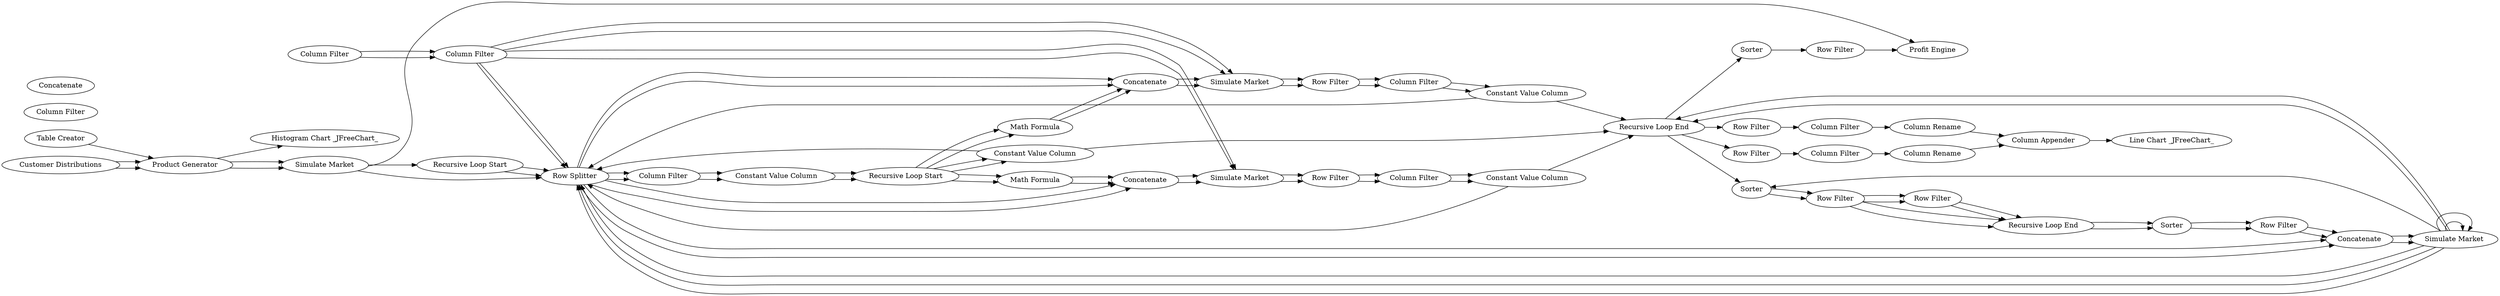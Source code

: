 digraph {
	2 [label="Histogram Chart _JFreeChart_"]
	12 [label="Simulate Market"]
	47 [label="Table Creator"]
	48 [label="Product Generator"]
	50 [label="Customer Distributions"]
	13 [label="Column Filter"]
	15 [label="Math Formula"]
	16 [label="Math Formula"]
	17 [label="Recursive Loop Start"]
	18 [label="Recursive Loop End"]
	19 [label="Simulate Market"]
	20 [label="Simulate Market"]
	22 [label="Column Filter"]
	24 [label="Column Filter"]
	25 [label="Constant Value Column"]
	26 [label="Constant Value Column"]
	27 [label="Constant Value Column"]
	29 [label=Sorter]
	30 [label="Row Filter"]
	31 [label="Row Filter"]
	46 [label="Constant Value Column"]
	51 [label="Row Filter"]
	52 [label="Row Filter"]
	53 [label=Sorter]
	54 [label="Row Filter"]
	55 [label="Row Splitter"]
	56 [label=Concatenate]
	57 [label=Concatenate]
	58 [label=Concatenate]
	59 [label="Simulate Market"]
	60 [label="Column Filter"]
	61 [label="Column Filter"]
	62 [label="Column Filter"]
	63 [label="Integer Input"]
	64 [label="Double Input"]
	65 [label=Concatenate]
	13 [label="Column Filter"]
	15 [label="Math Formula"]
	16 [label="Math Formula"]
	17 [label="Recursive Loop Start"]
	18 [label="Recursive Loop End"]
	19 [label="Simulate Market"]
	20 [label="Simulate Market"]
	22 [label="Column Filter"]
	24 [label="Column Filter"]
	25 [label="Constant Value Column"]
	26 [label="Constant Value Column"]
	27 [label="Constant Value Column"]
	29 [label=Sorter]
	30 [label="Row Filter"]
	31 [label="Row Filter"]
	46 [label="Constant Value Column"]
	51 [label="Row Filter"]
	52 [label="Row Filter"]
	53 [label=Sorter]
	54 [label="Row Filter"]
	55 [label="Row Splitter"]
	56 [label=Concatenate]
	57 [label=Concatenate]
	58 [label=Concatenate]
	59 [label="Simulate Market"]
	60 [label="Column Filter"]
	61 [label="Column Filter"]
	62 [label="Column Filter"]
	63 [label=Concatenate]
	64 [label="Recursive Loop Start"]
	65 [label="Recursive Loop End"]
	67 [label="Profit Engine"]
	68 [label=Sorter]
	69 [label="Row Filter"]
	70 [label="Row Filter"]
	71 [label="Row Filter"]
	72 [label="Column Filter"]
	73 [label="Column Filter"]
	74 [label="Column Rename"]
	75 [label="Column Rename"]
	77 [label="Line Chart _JFreeChart_"]
	78 [label="Column Appender"]
	13 -> 46
	15 -> 56
	16 -> 57
	17 -> 16
	17 -> 27
	17 -> 15
	18 -> 53
	19 -> 51
	20 -> 52
	22 -> 25
	24 -> 26
	25 -> 65
	26 -> 65
	27 -> 65
	29 -> 30
	30 -> 31
	30 -> 18
	31 -> 18
	46 -> 17
	51 -> 22
	52 -> 24
	53 -> 54
	54 -> 58
	55 -> 58
	55 -> 57
	55 -> 56
	55 -> 13
	56 -> 19
	57 -> 20
	58 -> 59
	60 -> 61
	61 -> 55
	61 -> 20
	61 -> 19
	59 -> 59
	59 -> 55
	64 -> 55
	65 -> 29
	13 -> 46
	15 -> 56
	16 -> 57
	17 -> 16
	17 -> 27
	17 -> 15
	18 -> 53
	19 -> 51
	20 -> 52
	22 -> 25
	24 -> 26
	25 -> 55
	26 -> 55
	27 -> 55
	29 -> 30
	30 -> 31
	30 -> 18
	31 -> 18
	46 -> 17
	51 -> 22
	52 -> 24
	53 -> 54
	54 -> 58
	55 -> 58
	55 -> 57
	55 -> 56
	55 -> 13
	56 -> 19
	57 -> 20
	58 -> 59
	60 -> 61
	61 -> 55
	61 -> 20
	61 -> 19
	59 -> 59
	59 -> 29
	12 -> 64
	12 -> 67
	12 -> 55
	47 -> 48
	48 -> 2
	48 -> 12
	48 -> 12
	50 -> 48
	50 -> 48
	59 -> 55
	59 -> 55
	59 -> 65
	59 -> 65
	64 -> 55
	65 -> 68
	65 -> 71
	65 -> 70
	68 -> 69
	69 -> 67
	70 -> 73
	71 -> 72
	72 -> 74
	73 -> 75
	74 -> 78
	75 -> 78
	78 -> 77
	rankdir=LR
}
